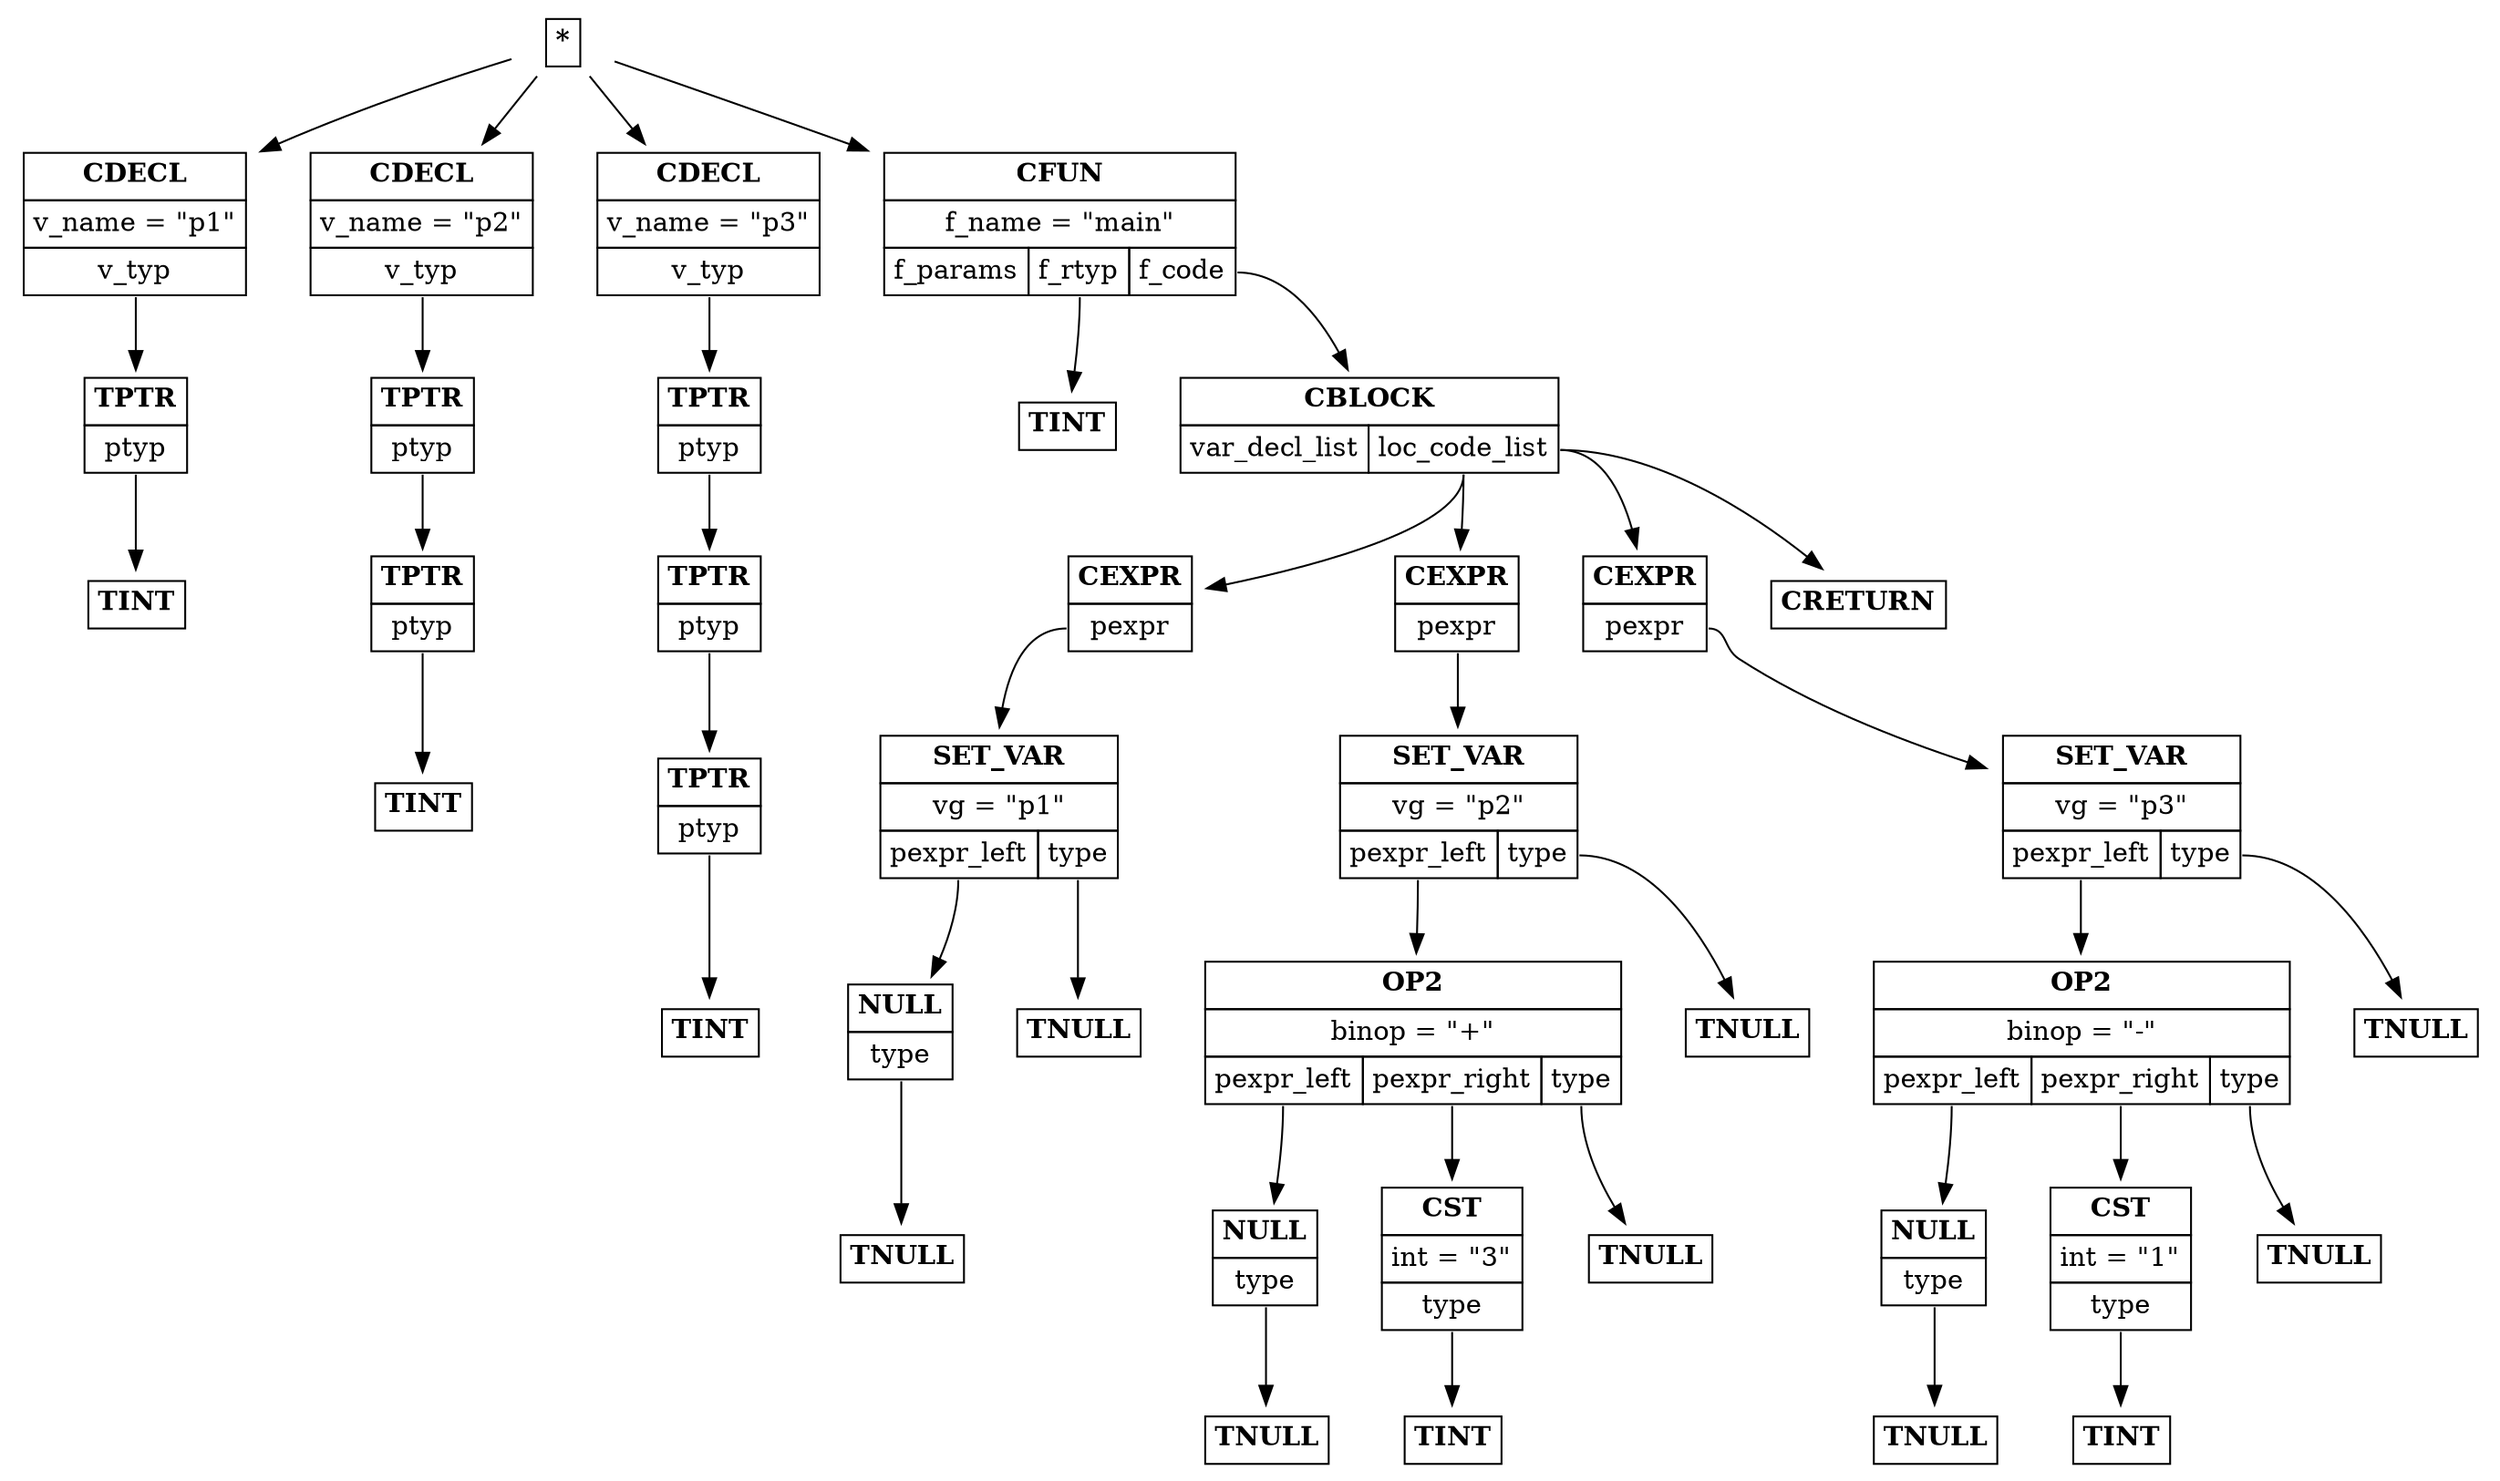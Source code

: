 digraph ast {
node [shape=plaintext];
root [label=<<table border='0' cellborder='1' cellspacing='0' cellpadding='4'><tr ><td colspan = '1'><b >*</b></td></tr></table>>]
CDECL_1 [label=<<table border='0' cellborder='1' cellspacing='0' cellpadding='4'><tr ><td colspan = '1'><b >CDECL</b></td></tr><tr ><td colspan = '1'>v_name = "p1"</td></tr><tr ><td port='v_typ'>v_typ</td></tr></table>>]
root -> CDECL_1
TPTR_2 [label=<<table border='0' cellborder='1' cellspacing='0' cellpadding='4'><tr ><td colspan = '1'><b >TPTR</b></td></tr><tr ><td port='ptyp'>ptyp</td></tr></table>>]
CDECL_1:v_typ -> TPTR_2
TINT_3 [label=<<table border='0' cellborder='1' cellspacing='0' cellpadding='4'><tr ><td colspan = '1'><b >TINT</b></td></tr></table>>]
TPTR_2:ptyp -> TINT_3
CDECL_4 [label=<<table border='0' cellborder='1' cellspacing='0' cellpadding='4'><tr ><td colspan = '1'><b >CDECL</b></td></tr><tr ><td colspan = '1'>v_name = "p2"</td></tr><tr ><td port='v_typ'>v_typ</td></tr></table>>]
root -> CDECL_4
TPTR_5 [label=<<table border='0' cellborder='1' cellspacing='0' cellpadding='4'><tr ><td colspan = '1'><b >TPTR</b></td></tr><tr ><td port='ptyp'>ptyp</td></tr></table>>]
CDECL_4:v_typ -> TPTR_5
TPTR_6 [label=<<table border='0' cellborder='1' cellspacing='0' cellpadding='4'><tr ><td colspan = '1'><b >TPTR</b></td></tr><tr ><td port='ptyp'>ptyp</td></tr></table>>]
TPTR_5:ptyp -> TPTR_6
TINT_7 [label=<<table border='0' cellborder='1' cellspacing='0' cellpadding='4'><tr ><td colspan = '1'><b >TINT</b></td></tr></table>>]
TPTR_6:ptyp -> TINT_7
CDECL_8 [label=<<table border='0' cellborder='1' cellspacing='0' cellpadding='4'><tr ><td colspan = '1'><b >CDECL</b></td></tr><tr ><td colspan = '1'>v_name = "p3"</td></tr><tr ><td port='v_typ'>v_typ</td></tr></table>>]
root -> CDECL_8
TPTR_9 [label=<<table border='0' cellborder='1' cellspacing='0' cellpadding='4'><tr ><td colspan = '1'><b >TPTR</b></td></tr><tr ><td port='ptyp'>ptyp</td></tr></table>>]
CDECL_8:v_typ -> TPTR_9
TPTR_10 [label=<<table border='0' cellborder='1' cellspacing='0' cellpadding='4'><tr ><td colspan = '1'><b >TPTR</b></td></tr><tr ><td port='ptyp'>ptyp</td></tr></table>>]
TPTR_9:ptyp -> TPTR_10
TPTR_11 [label=<<table border='0' cellborder='1' cellspacing='0' cellpadding='4'><tr ><td colspan = '1'><b >TPTR</b></td></tr><tr ><td port='ptyp'>ptyp</td></tr></table>>]
TPTR_10:ptyp -> TPTR_11
TINT_12 [label=<<table border='0' cellborder='1' cellspacing='0' cellpadding='4'><tr ><td colspan = '1'><b >TINT</b></td></tr></table>>]
TPTR_11:ptyp -> TINT_12
CFUN_13 [label=<<table border='0' cellborder='1' cellspacing='0' cellpadding='4'><tr ><td colspan = '3'><b >CFUN</b></td></tr><tr ><td colspan = '3'>f_name = "main"</td></tr><tr ><td port='f_params'>f_params</td><td port='f_rtyp'>f_rtyp</td><td port='f_code'>f_code</td></tr></table>>]
root -> CFUN_13
TINT_14 [label=<<table border='0' cellborder='1' cellspacing='0' cellpadding='4'><tr ><td colspan = '1'><b >TINT</b></td></tr></table>>]
CFUN_13:f_rtyp -> TINT_14
CBLOCK_15 [label=<<table border='0' cellborder='1' cellspacing='0' cellpadding='4'><tr ><td colspan = '2'><b >CBLOCK</b></td></tr><tr ><td port='var_decl_list'>var_decl_list</td><td port='loc_code_list'>loc_code_list</td></tr></table>>]
CFUN_13:f_code -> CBLOCK_15
CEXPR_16 [label=<<table border='0' cellborder='1' cellspacing='0' cellpadding='4'><tr ><td colspan = '1'><b >CEXPR</b></td></tr><tr ><td port='pexpr'>pexpr</td></tr></table>>]
CBLOCK_15:loc_code_list -> CEXPR_16
SET_VAR_17 [label=<<table border='0' cellborder='1' cellspacing='0' cellpadding='4'><tr ><td colspan = '2'><b >SET_VAR</b></td></tr><tr ><td colspan = '2'>vg = "p1"</td></tr><tr ><td port='pexpr_left'>pexpr_left</td><td port='type'>type</td></tr></table>>]
CEXPR_16:pexpr -> SET_VAR_17
NULL_18 [label=<<table border='0' cellborder='1' cellspacing='0' cellpadding='4'><tr ><td colspan = '1'><b >NULL</b></td></tr><tr ><td port='type'>type</td></tr></table>>]
SET_VAR_17:pexpr_left -> NULL_18
TNULL_19 [label=<<table border='0' cellborder='1' cellspacing='0' cellpadding='4'><tr ><td colspan = '1'><b >TNULL</b></td></tr></table>>]
NULL_18:type -> TNULL_19
TNULL_20 [label=<<table border='0' cellborder='1' cellspacing='0' cellpadding='4'><tr ><td colspan = '1'><b >TNULL</b></td></tr></table>>]
SET_VAR_17:type -> TNULL_20
CEXPR_21 [label=<<table border='0' cellborder='1' cellspacing='0' cellpadding='4'><tr ><td colspan = '1'><b >CEXPR</b></td></tr><tr ><td port='pexpr'>pexpr</td></tr></table>>]
CBLOCK_15:loc_code_list -> CEXPR_21
SET_VAR_22 [label=<<table border='0' cellborder='1' cellspacing='0' cellpadding='4'><tr ><td colspan = '2'><b >SET_VAR</b></td></tr><tr ><td colspan = '2'>vg = "p2"</td></tr><tr ><td port='pexpr_left'>pexpr_left</td><td port='type'>type</td></tr></table>>]
CEXPR_21:pexpr -> SET_VAR_22
OP2_23 [label=<<table border='0' cellborder='1' cellspacing='0' cellpadding='4'><tr ><td colspan = '3'><b >OP2</b></td></tr><tr ><td colspan = '3'>binop = "+"</td></tr><tr ><td port='pexpr_left'>pexpr_left</td><td port='pexpr_right'>pexpr_right</td><td port='type'>type</td></tr></table>>]
SET_VAR_22:pexpr_left -> OP2_23
NULL_24 [label=<<table border='0' cellborder='1' cellspacing='0' cellpadding='4'><tr ><td colspan = '1'><b >NULL</b></td></tr><tr ><td port='type'>type</td></tr></table>>]
OP2_23:pexpr_left -> NULL_24
TNULL_25 [label=<<table border='0' cellborder='1' cellspacing='0' cellpadding='4'><tr ><td colspan = '1'><b >TNULL</b></td></tr></table>>]
NULL_24:type -> TNULL_25
CST_26 [label=<<table border='0' cellborder='1' cellspacing='0' cellpadding='4'><tr ><td colspan = '1'><b >CST</b></td></tr><tr ><td colspan = '1'>int = "3"</td></tr><tr ><td port='type'>type</td></tr></table>>]
OP2_23:pexpr_right -> CST_26
TINT_27 [label=<<table border='0' cellborder='1' cellspacing='0' cellpadding='4'><tr ><td colspan = '1'><b >TINT</b></td></tr></table>>]
CST_26:type -> TINT_27
TNULL_28 [label=<<table border='0' cellborder='1' cellspacing='0' cellpadding='4'><tr ><td colspan = '1'><b >TNULL</b></td></tr></table>>]
OP2_23:type -> TNULL_28
TNULL_29 [label=<<table border='0' cellborder='1' cellspacing='0' cellpadding='4'><tr ><td colspan = '1'><b >TNULL</b></td></tr></table>>]
SET_VAR_22:type -> TNULL_29
CEXPR_30 [label=<<table border='0' cellborder='1' cellspacing='0' cellpadding='4'><tr ><td colspan = '1'><b >CEXPR</b></td></tr><tr ><td port='pexpr'>pexpr</td></tr></table>>]
CBLOCK_15:loc_code_list -> CEXPR_30
SET_VAR_31 [label=<<table border='0' cellborder='1' cellspacing='0' cellpadding='4'><tr ><td colspan = '2'><b >SET_VAR</b></td></tr><tr ><td colspan = '2'>vg = "p3"</td></tr><tr ><td port='pexpr_left'>pexpr_left</td><td port='type'>type</td></tr></table>>]
CEXPR_30:pexpr -> SET_VAR_31
OP2_32 [label=<<table border='0' cellborder='1' cellspacing='0' cellpadding='4'><tr ><td colspan = '3'><b >OP2</b></td></tr><tr ><td colspan = '3'>binop = "-"</td></tr><tr ><td port='pexpr_left'>pexpr_left</td><td port='pexpr_right'>pexpr_right</td><td port='type'>type</td></tr></table>>]
SET_VAR_31:pexpr_left -> OP2_32
NULL_33 [label=<<table border='0' cellborder='1' cellspacing='0' cellpadding='4'><tr ><td colspan = '1'><b >NULL</b></td></tr><tr ><td port='type'>type</td></tr></table>>]
OP2_32:pexpr_left -> NULL_33
TNULL_34 [label=<<table border='0' cellborder='1' cellspacing='0' cellpadding='4'><tr ><td colspan = '1'><b >TNULL</b></td></tr></table>>]
NULL_33:type -> TNULL_34
CST_35 [label=<<table border='0' cellborder='1' cellspacing='0' cellpadding='4'><tr ><td colspan = '1'><b >CST</b></td></tr><tr ><td colspan = '1'>int = "1"</td></tr><tr ><td port='type'>type</td></tr></table>>]
OP2_32:pexpr_right -> CST_35
TINT_36 [label=<<table border='0' cellborder='1' cellspacing='0' cellpadding='4'><tr ><td colspan = '1'><b >TINT</b></td></tr></table>>]
CST_35:type -> TINT_36
TNULL_37 [label=<<table border='0' cellborder='1' cellspacing='0' cellpadding='4'><tr ><td colspan = '1'><b >TNULL</b></td></tr></table>>]
OP2_32:type -> TNULL_37
TNULL_38 [label=<<table border='0' cellborder='1' cellspacing='0' cellpadding='4'><tr ><td colspan = '1'><b >TNULL</b></td></tr></table>>]
SET_VAR_31:type -> TNULL_38
CRETURN_39 [label=<<table border='0' cellborder='1' cellspacing='0' cellpadding='4'><tr ><td colspan = '1'><b >CRETURN</b></td></tr></table>>]
CBLOCK_15:loc_code_list -> CRETURN_39
}